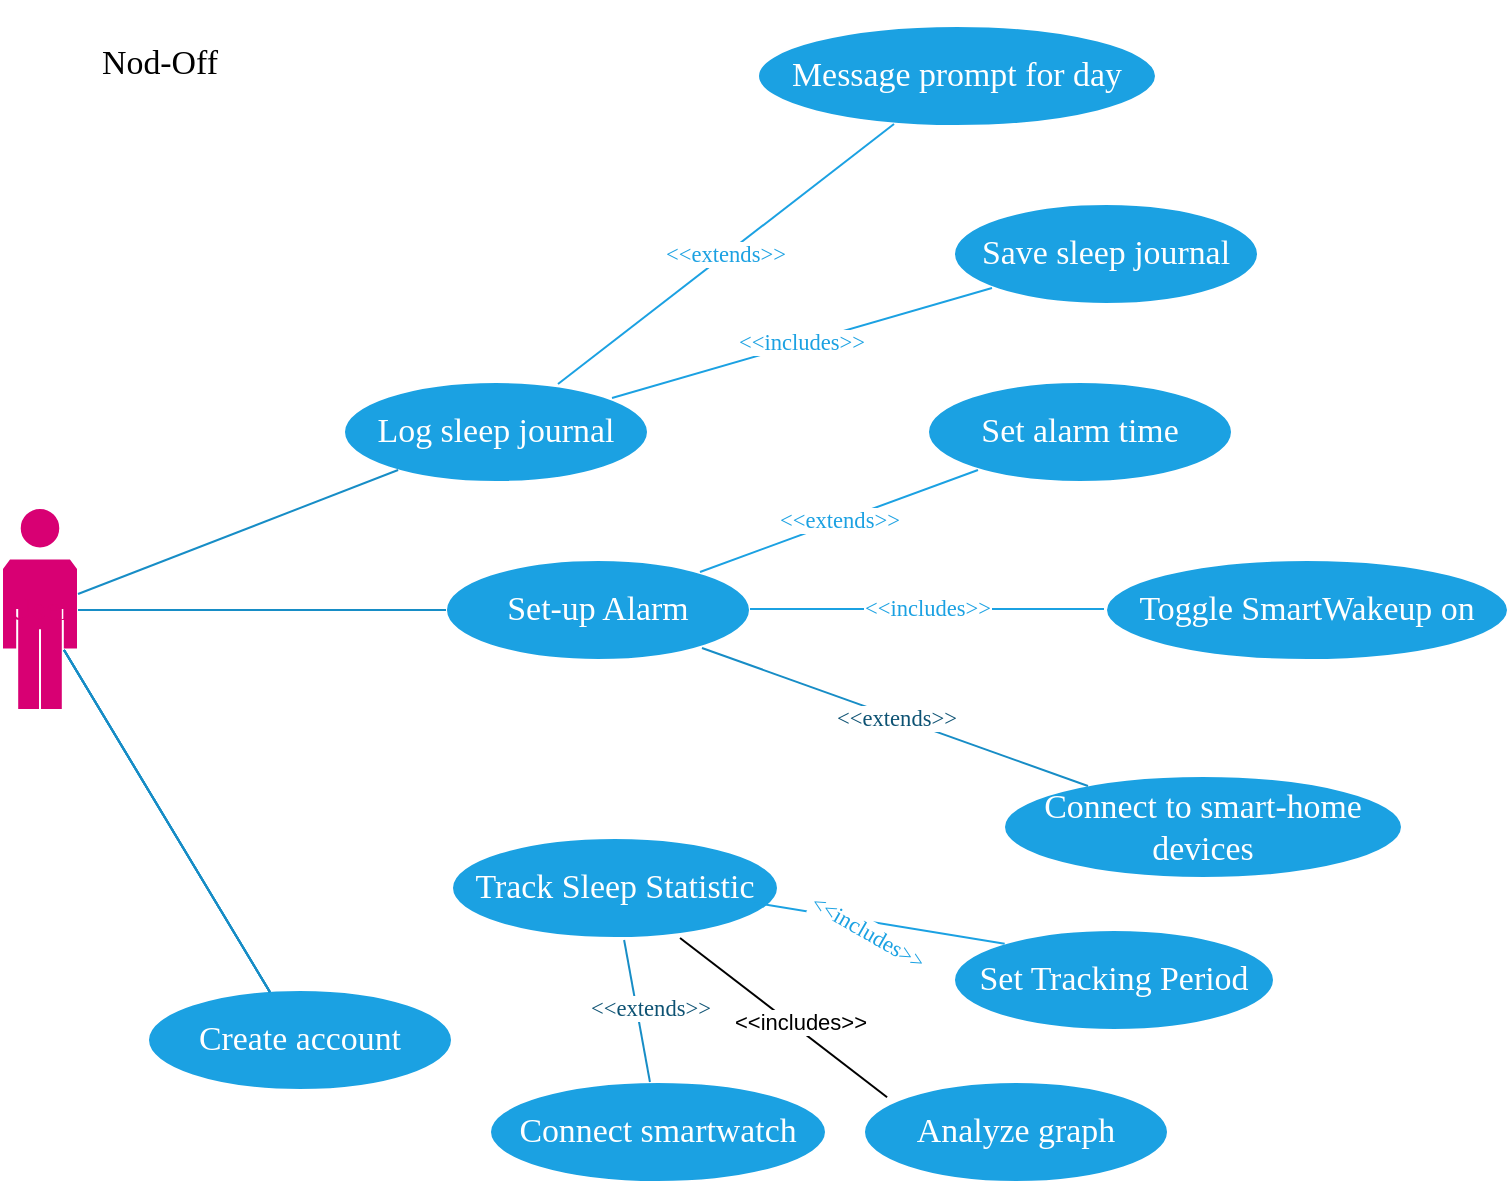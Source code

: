 <mxfile version="19.0.3" type="device"><diagram name="Page-1" id="Page-1"><mxGraphModel dx="1038" dy="649" grid="1" gridSize="10" guides="1" tooltips="1" connect="1" arrows="1" fold="1" page="1" pageScale="1" pageWidth="850" pageHeight="1100" math="0" shadow="0"><root><mxCell id="0"/><mxCell id="1" value="Connector" parent="0"/><mxCell id="2" value="&lt;div style=&quot;font-size: 1px&quot;&gt;&lt;font style=&quot;font-size:16.93px;font-family:Calibri;color:#d80073;direction:ltr;letter-spacing:0px;line-height:120%;opacity:1&quot;&gt;User&lt;br/&gt;&lt;/font&gt;&lt;/div&gt;" style="verticalAlign=middle;align=center;vsdxID=25;fillColor=#d80073;gradientColor=none;shape=stencil(tZTNDoIwDICfZkfMXAX1rPgeiw5YnIyUqfj2jlQiEiGIemvXr13/UgabMpOFYoKXDu1RXfXBZQy2TAidZwq18xKDmMEmsahStOf8QHoha7KWTvZSR6jIT/DaRfAbqXNO+o5Yo/N+NhyPLgfQqSQMkPNXVIT96Ho82jRnXAbj61pNRodGsPpgsuF0NvpR2OFF7CwtzGDRwdu0xL03YTMKTwPR2PSN1AewjGZR9C4crwJZ6TJA66TTNn9ZQyMxVYH/KkiMTB9+ZCqvShWt52+S6631L8l54XkpEm0MHZq2vXtZ/BNdJYjv);strokeColor=#ffffff;points=[];labelBackgroundColor=none;rounded=0;html=1;whiteSpace=wrap;" parent="1" vertex="1"><mxGeometry x="57" y="355" width="38" height="101" as="geometry"/></mxCell><mxCell id="3" value="&lt;div style=&quot;font-size: 1px&quot;&gt;&lt;font style=&quot;font-size:16.93px;font-family:Calibri;color:#ffffff;direction:ltr;letter-spacing:0px;line-height:120%;opacity:1&quot;&gt;Save sleep journal&lt;br/&gt;&lt;/font&gt;&lt;/div&gt;" style="verticalAlign=middle;align=center;vsdxID=26;fillColor=#1ba1e2;gradientColor=none;shape=stencil(vVHLDsIgEPwajiQI6RfU+h8bu22JCGRB2/69kG1iazx58DazM/vIjjBtmiCi0CplCjecbZ8nYc5Ca+snJJsLEqYTph0C4Ujh4XvmEaqzont41gkL96naodXKrGF6YSfQtUi0OXXDVlqPfJNP6usotUhYbJIUMmQb/GGrAxpRljVycDBuc1hKM2LclX8/7H9nFfB+82Cd45T2+mcspcSRmu4F);strokeColor=#ffffff;points=[];labelBackgroundColor=none;rounded=0;html=1;whiteSpace=wrap;" parent="1" vertex="1"><mxGeometry x="533" y="203" width="152" height="50" as="geometry"/></mxCell><mxCell id="4" value="&lt;div style=&quot;font-size: 1px&quot;&gt;&lt;font style=&quot;font-size:16.93px;font-family:Calibri;color:#ffffff;direction:ltr;letter-spacing:0px;line-height:120%;opacity:1&quot;&gt;Message prompt for day&lt;br/&gt;&lt;/font&gt;&lt;/div&gt;" style="verticalAlign=middle;align=center;vsdxID=27;fillColor=#1ba1e2;gradientColor=none;shape=stencil(vVHLDsIgEPwajiQI6RfU+h8bu22JCGRB2/69kG1iazx58DazM/vIjjBtmiCi0CplCjecbZ8nYc5Ca+snJJsLEqYTph0C4Ujh4XvmEaqzont41gkL96naodXKrGF6YSfQtUi0OXXDVlqPfJNP6usotUhYbJIUMmQb/GGrAxpRljVycDBuc1hKM2LclX8/7H9nFfB+82Cd45T2+mcspcSRmu4F);strokeColor=#ffffff;points=[];labelBackgroundColor=none;rounded=0;html=1;whiteSpace=wrap;" parent="1" vertex="1"><mxGeometry x="435" y="114" width="199" height="50" as="geometry"/></mxCell><mxCell id="5" value="&lt;div style=&quot;font-size: 1px&quot;&gt;&lt;font style=&quot;font-size:16.93px;font-family:Calibri;color:#ffffff;direction:ltr;letter-spacing:0px;line-height:120%;opacity:1&quot;&gt;Connect smartwatch&lt;br/&gt;&lt;/font&gt;&lt;/div&gt;" style="verticalAlign=middle;align=center;vsdxID=28;fillColor=#1ba1e2;gradientColor=none;shape=stencil(vVHLDsIgEPwajiQI6RfU+h8bu22JCGRB2/69kG1iazx58DazM/vIjjBtmiCi0CplCjecbZ8nYc5Ca+snJJsLEqYTph0C4Ujh4XvmEaqzont41gkL96naodXKrGF6YSfQtUi0OXXDVlqPfJNP6usotUhYbJIUMmQb/GGrAxpRljVycDBuc1hKM2LclX8/7H9nFfB+82Cd45T2+mcspcSRmu4F);strokeColor=#ffffff;points=[];labelBackgroundColor=none;rounded=0;html=1;whiteSpace=wrap;" parent="1" vertex="1"><mxGeometry x="301" y="642" width="168" height="50" as="geometry"/></mxCell><mxCell id="6" value="&lt;div style=&quot;font-size: 1px&quot;&gt;&lt;font style=&quot;font-size:16.93px;font-family:Calibri;color:#ffffff;direction:ltr;letter-spacing:0px;line-height:120%;opacity:1&quot;&gt;Connect to smart-home &lt;br/&gt;devices&lt;br/&gt;&lt;/font&gt;&lt;/div&gt;" style="verticalAlign=middle;align=center;vsdxID=44;fillColor=#1ba1e2;gradientColor=none;shape=stencil(vVHLDsIgEPwajiQI6RfU+h8bu22JCGRB2/69kG1iazx58DazM/vIjjBtmiCi0CplCjecbZ8nYc5Ca+snJJsLEqYTph0C4Ujh4XvmEaqzont41gkL96naodXKrGF6YSfQtUi0OXXDVlqPfJNP6usotUhYbJIUMmQb/GGrAxpRljVycDBuc1hKM2LclX8/7H9nFfB+82Cd45T2+mcspcSRmu4F);strokeColor=#ffffff;points=[];labelBackgroundColor=none;rounded=0;html=1;whiteSpace=wrap;" parent="1" vertex="1"><mxGeometry x="558" y="489" width="199" height="51" as="geometry"/></mxCell><mxCell id="7" value="&lt;div style=&quot;font-size: 1px&quot;&gt;&lt;font style=&quot;font-size:16.93px;font-family:Calibri;color:#ffffff;direction:ltr;letter-spacing:0px;line-height:120%;opacity:1&quot;&gt;Set-up Alarm&lt;br/&gt;&lt;/font&gt;&lt;/div&gt;" style="verticalAlign=middle;align=center;vsdxID=45;fillColor=#1ba1e2;gradientColor=none;shape=stencil(vVHLDsIgEPwajiQI6RfU+h8bu22JCGRB2/69kG1iazx58DazM/vIjjBtmiCi0CplCjecbZ8nYc5Ca+snJJsLEqYTph0C4Ujh4XvmEaqzont41gkL96naodXKrGF6YSfQtUi0OXXDVlqPfJNP6usotUhYbJIUMmQb/GGrAxpRljVycDBuc1hKM2LclX8/7H9nFfB+82Cd45T2+mcspcSRmu4F);strokeColor=#ffffff;points=[];labelBackgroundColor=none;rounded=0;html=1;whiteSpace=wrap;" parent="1" vertex="1"><mxGeometry x="279" y="381" width="152" height="50" as="geometry"/></mxCell><mxCell id="8" value="&lt;div style=&quot;font-size: 1px&quot;&gt;&lt;font style=&quot;font-size:16.93px;font-family:Calibri;color:#ffffff;direction:ltr;letter-spacing:0px;line-height:120%;opacity:1&quot;&gt;Log sleep journal&lt;br/&gt;&lt;/font&gt;&lt;/div&gt;" style="verticalAlign=middle;align=center;vsdxID=46;fillColor=#1ba1e2;gradientColor=none;shape=stencil(vVHLDsIgEPwajiQI6RfU+h8bu22JCGRB2/69kG1iazx58DazM/vIjjBtmiCi0CplCjecbZ8nYc5Ca+snJJsLEqYTph0C4Ujh4XvmEaqzont41gkL96naodXKrGF6YSfQtUi0OXXDVlqPfJNP6usotUhYbJIUMmQb/GGrAxpRljVycDBuc1hKM2LclX8/7H9nFfB+82Cd45T2+mcspcSRmu4F);strokeColor=#ffffff;points=[];labelBackgroundColor=none;rounded=0;html=1;whiteSpace=wrap;" parent="1" vertex="1"><mxGeometry x="228" y="292" width="152" height="50" as="geometry"/></mxCell><mxCell id="9" value="&lt;div style=&quot;font-size: 1px&quot;&gt;&lt;font style=&quot;font-size:16.93px;font-family:Calibri;color:#ffffff;direction:ltr;letter-spacing:0px;line-height:120%;opacity:1&quot;&gt;Create account&lt;br/&gt;&lt;/font&gt;&lt;/div&gt;" style="verticalAlign=middle;align=center;vsdxID=1002;fillColor=#1ba1e2;gradientColor=none;shape=stencil(vVHLDsIgEPwajiQI6RfU+h8bu22JCGRB2/69kG1iazx58DazM/vIjjBtmiCi0CplCjecbZ8nYc5Ca+snJJsLEqYTph0C4Ujh4XvmEaqzont41gkL96naodXKrGF6YSfQtUi0OXXDVlqPfJNP6usotUhYbJIUMmQb/GGrAxpRljVycDBuc1hKM2LclX8/7H9nFfB+82Cd45T2+mcspcSRmu4F);strokeColor=#ffffff;points=[];labelBackgroundColor=none;rounded=0;html=1;whiteSpace=wrap;" parent="1" vertex="1"><mxGeometry x="130" y="596" width="152" height="50" as="geometry"/></mxCell><mxCell id="10" value="&lt;div style=&quot;font-size: 1px&quot;&gt;&lt;font style=&quot;font-size:16.93px;font-family:Calibri;color:#ffffff;direction:ltr;letter-spacing:0px;line-height:120%;opacity:1&quot;&gt;Track Sleep Statistic&lt;br/&gt;&lt;/font&gt;&lt;/div&gt;" style="verticalAlign=middle;align=center;vsdxID=1006;fillColor=#1ba1e2;gradientColor=none;shape=stencil(vVHLDsIgEPwajiQI6RfU+h8bu22JCGRB2/69kG1iazx58DazM/vIjjBtmiCi0CplCjecbZ8nYc5Ca+snJJsLEqYTph0C4Ujh4XvmEaqzont41gkL96naodXKrGF6YSfQtUi0OXXDVlqPfJNP6usotUhYbJIUMmQb/GGrAxpRljVycDBuc1hKM2LclX8/7H9nFfB+82Cd45T2+mcspcSRmu4F);strokeColor=#ffffff;points=[];labelBackgroundColor=none;rounded=0;html=1;whiteSpace=wrap;" parent="1" vertex="1"><mxGeometry x="282" y="520" width="163" height="50" as="geometry"/></mxCell><mxCell id="11" value="&lt;div style=&quot;font-size: 1px&quot;&gt;&lt;font style=&quot;font-size:16.93px;font-family:Calibri;color:#ffffff;direction:ltr;letter-spacing:0px;line-height:120%;opacity:1&quot;&gt;Toggle SmartWakeup on&lt;br/&gt;&lt;/font&gt;&lt;/div&gt;" style="verticalAlign=middle;align=center;vsdxID=1007;fillColor=#1ba1e2;gradientColor=none;shape=stencil(vVHLDsIgEPwajiQI6RfU+h8bu22JCGRB2/69kG1iazx58DazM/vIjjBtmiCi0CplCjecbZ8nYc5Ca+snJJsLEqYTph0C4Ujh4XvmEaqzont41gkL96naodXKrGF6YSfQtUi0OXXDVlqPfJNP6usotUhYbJIUMmQb/GGrAxpRljVycDBuc1hKM2LclX8/7H9nFfB+82Cd45T2+mcspcSRmu4F);strokeColor=#ffffff;points=[];labelBackgroundColor=none;rounded=0;html=1;whiteSpace=wrap;" parent="1" vertex="1"><mxGeometry x="609" y="381" width="201" height="50" as="geometry"/></mxCell><mxCell id="12" value="&lt;div style=&quot;font-size: 1px&quot;&gt;&lt;font style=&quot;font-size:16.93px;font-family:Calibri;color:#ffffff;direction:ltr;letter-spacing:0px;line-height:120%;opacity:1&quot;&gt;Set alarm time&lt;br/&gt;&lt;/font&gt;&lt;/div&gt;" style="verticalAlign=middle;align=center;vsdxID=1008;fillColor=#1ba1e2;gradientColor=none;shape=stencil(vVHLDsIgEPwajiQI6RfU+h8bu22JCGRB2/69kG1iazx58DazM/vIjjBtmiCi0CplCjecbZ8nYc5Ca+snJJsLEqYTph0C4Ujh4XvmEaqzont41gkL96naodXKrGF6YSfQtUi0OXXDVlqPfJNP6usotUhYbJIUMmQb/GGrAxpRljVycDBuc1hKM2LclX8/7H9nFfB+82Cd45T2+mcspcSRmu4F);strokeColor=#ffffff;points=[];labelBackgroundColor=none;rounded=0;html=1;whiteSpace=wrap;" parent="1" vertex="1"><mxGeometry x="520" y="292" width="152" height="50" as="geometry"/></mxCell><mxCell id="17" style="vsdxID=1024;fillColor=none;gradientColor=none;shape=stencil(XY9ZDoAgDERP03+kR0C8h4kojQoGcbu9kIa4/M10XjdAtdp2MSDFGoMfzUFdtIA1SEnOmkAxKUANqHofzBD85jr2S5vJrGa/5wkn94ncIcXFrhLsG0Ynci+0hAX+oEk8K/i6d/Y/J5X4FdQ3);strokeColor=#1ba1e2;points=[[0.01,0.99,0],[0.98,0.02,0]];labelBackgroundColor=#ffffff;rounded=0;html=1;whiteSpace=wrap;" parent="1" vertex="1"><mxGeometry x="335" y="163" width="168" height="130" as="geometry"/></mxCell><mxCell id="18" value="&lt;div style=&quot;font-size: 1px&quot;&gt;&lt;font style=&quot;font-size:11.29px;font-family:Calibri;color:#1ba1e2;direction:ltr;letter-spacing:0px;line-height:120%;opacity:1&quot;&gt;&amp;lt;&amp;lt;extends&amp;gt;&amp;gt;&lt;br/&gt;&lt;/font&gt;&lt;/div&gt;" style="text;vsdxID=1024;fillColor=none;gradientColor=none;strokeColor=none;points=[[0.01,0.99,0],[0.98,0.02,0]];labelBackgroundColor=#ffffff;rounded=0;html=1;whiteSpace=wrap;verticalAlign=middle;align=center;;html=1;" parent="17" vertex="1"><mxGeometry x="42.49" y="52.4" width="83.92" height="24.84" as="geometry"/></mxCell><mxCell id="19" value="&lt;div style=&quot;font-size: 1px&quot;&gt;&lt;font style=&quot;font-size:16.93px;font-family:Calibri;color:#ffffff;direction:ltr;letter-spacing:0px;line-height:120%;opacity:1&quot;&gt;Analyze graph&lt;br/&gt;&lt;/font&gt;&lt;/div&gt;" style="verticalAlign=middle;align=center;vsdxID=1029;fillColor=#1ba1e2;gradientColor=none;shape=stencil(vVHLDsIgEPwajiQI6RfU+h8bu22JCGRB2/69kG1iazx58DazM/vIjjBtmiCi0CplCjecbZ8nYc5Ca+snJJsLEqYTph0C4Ujh4XvmEaqzont41gkL96naodXKrGF6YSfQtUi0OXXDVlqPfJNP6usotUhYbJIUMmQb/GGrAxpRljVycDBuc1hKM2LclX8/7H9nFfB+82Cd45T2+mcspcSRmu4F);strokeColor=#ffffff;points=[];labelBackgroundColor=none;rounded=0;html=1;whiteSpace=wrap;" parent="1" vertex="1"><mxGeometry x="488" y="642" width="152" height="50" as="geometry"/></mxCell><mxCell id="20" value="&lt;div style=&quot;font-size: 1px&quot;&gt;&lt;font style=&quot;font-size:16.93px;font-family:Calibri;color:#ffffff;direction:ltr;letter-spacing:0px;line-height:120%;opacity:1&quot;&gt;Set Tracking Period&lt;br/&gt;&lt;/font&gt;&lt;/div&gt;" style="verticalAlign=middle;align=center;vsdxID=1030;fillColor=#1ba1e2;gradientColor=none;shape=stencil(vVHLDsIgEPwajiQI6RfU+h8bu22JCGRB2/69kG1iazx58DazM/vIjjBtmiCi0CplCjecbZ8nYc5Ca+snJJsLEqYTph0C4Ujh4XvmEaqzont41gkL96naodXKrGF6YSfQtUi0OXXDVlqPfJNP6usotUhYbJIUMmQb/GGrAxpRljVycDBuc1hKM2LclX8/7H9nFfB+82Cd45T2+mcspcSRmu4F);strokeColor=#ffffff;points=[];labelBackgroundColor=none;rounded=0;html=1;whiteSpace=wrap;" parent="1" vertex="1"><mxGeometry x="533" y="566" width="160" height="50" as="geometry"/></mxCell><mxCell id="21" style="vsdxID=1031;fillColor=none;gradientColor=none;shape=stencil(XY9NEoMgDIVPk60DyQzq2tp7OCMVRgsOUtvevtAsRHcvL9/LD1C3mWHVgGKLwc/6bcdogG6AaJ3RwcakgHqg7uGDnoJ/uZHrdchkVk+/5wkfzomcQPHlSsq2Uupv3ZlerCtoKc48qrqqm5JP4ljFV5a961nJ4peo/wE=);strokeColor=#1ba1e2;points=[[0.01,1.22,0],[0.98,2.66,0]];labelBackgroundColor=#ffffff;rounded=0;html=1;whiteSpace=wrap;;flipV=1;rotation=30;" parent="1" vertex="1"><mxGeometry x="413" y="585.35" width="120" height="30.65" as="geometry"/></mxCell><mxCell id="22" value="&lt;div style=&quot;font-size: 1px&quot;&gt;&lt;font style=&quot;font-size:11.29px;font-family:Calibri;color:#1ba1e2;direction:ltr;letter-spacing:0px;line-height:120%;opacity:1&quot;&gt;&amp;lt;&amp;lt;includes&amp;gt;&amp;gt; &lt;br/&gt;&lt;/font&gt;&lt;/div&gt;" style="text;vsdxID=1031;fillColor=none;gradientColor=none;strokeColor=none;points=[[0.01,1.22,0],[0.98,2.66,0]];labelBackgroundColor=#ffffff;rounded=0;html=1;whiteSpace=wrap;verticalAlign=middle;align=center;;html=1;rotation=30;" parent="21" vertex="1"><mxGeometry x="28" y="-32.566" width="98.169" height="29.283" as="geometry"/></mxCell><mxCell id="25" style="vsdxID=1041;fillColor=none;gradientColor=none;shape=stencil(XY9ZDoAgDERP03+kR0C8h4kojQoGcbu9kIa4/M10XjdAtdp2MSDFGoMfzUFdtIA1SEnOmkAxKUANqHofzBD85jr2S5vJrGa/5wkn94ncIcXFrhLsG0Ynci+0hAX+oEk8K/i6d/Y/J5X4FdQ3);strokeColor=#1ba1e2;points=[[0.02,0.98,0],[0.98,0.02,0]];labelBackgroundColor=#ffffff;rounded=0;html=1;whiteSpace=wrap;" parent="1" vertex="1"><mxGeometry x="362" y="245" width="190" height="55" as="geometry"/></mxCell><mxCell id="26" value="&lt;div style=&quot;font-size: 1px&quot;&gt;&lt;font style=&quot;font-size:11.29px;font-family:Calibri;color:#1ba1e2;direction:ltr;letter-spacing:0px;line-height:120%;opacity:1&quot;&gt;&amp;lt;&amp;lt;includes&amp;gt;&amp;gt;&lt;br/&gt;&lt;/font&gt;&lt;/div&gt;" style="text;vsdxID=1041;fillColor=none;gradientColor=none;strokeColor=none;points=[[0.02,0.98,0],[0.98,0.02,0]];labelBackgroundColor=#ffffff;rounded=0;html=1;whiteSpace=wrap;verticalAlign=middle;align=center;;html=1;" parent="25" vertex="1"><mxGeometry x="52.02" y="14.86" width="86.08" height="24.84" as="geometry"/></mxCell><mxCell id="27" style="vsdxID=1046;fillColor=none;gradientColor=none;shape=stencil(fY9LDoAgDERP0z3SeALFe5iI0qhAEH+3F9KFxIW7mfa1nQI2m+m9Bim2GNysTxqiAWxBSrJGB4pJASrAZnRBT8HtdmDv+0xmtbojb7h4TuQJKW52NduOyYVsQVbij03iPcHpyt43TirxK6ge);strokeColor=#1ba1e2;points=[[0.02,0.5,0],[0.99,0.5,0]];labelBackgroundColor=#ffffff;rounded=0;html=1;whiteSpace=wrap;" parent="1" vertex="1"><mxGeometry x="431" y="393" width="177" height="25" as="geometry"/></mxCell><mxCell id="28" value="&lt;div style=&quot;font-size: 1px&quot;&gt;&lt;font style=&quot;font-size:11.29px;font-family:Calibri;color:#1ba1e2;direction:ltr;letter-spacing:0px;line-height:120%;opacity:1&quot;&gt;&amp;lt;&amp;lt;includes&amp;gt;&amp;gt;&lt;br/&gt;&lt;/font&gt;&lt;/div&gt;" style="text;vsdxID=1046;fillColor=none;gradientColor=none;strokeColor=none;points=[[0.02,0.5,0],[0.99,0.5,0]];labelBackgroundColor=#ffffff;rounded=0;html=1;whiteSpace=wrap;verticalAlign=middle;align=center;;html=1;" parent="27" vertex="1"><mxGeometry x="45.86" y="-0.12" width="86.08" height="24.84" as="geometry"/></mxCell><mxCell id="29" style="vsdxID=1051;fillColor=none;gradientColor=none;shape=stencil(XY9ZDoAgDERP03+kR0C8h4kojQoGcbu9kIa4/M10XjdAtdp2MSDFGoMfzUFdtIA1SEnOmkAxKUANqHofzBD85jr2S5vJrGa/5wkn94ncIcXFrhLsG0Ynci+0hAX+oEk8K/i6d/Y/J5X4FdQ3);strokeColor=#1ba1e2;points=[[0.02,0.98,0],[0.98,0.02,0]];labelBackgroundColor=#ffffff;rounded=0;html=1;whiteSpace=wrap;" parent="1" vertex="1"><mxGeometry x="406" y="336" width="139" height="51" as="geometry"/></mxCell><mxCell id="30" value="&lt;div style=&quot;font-size: 1px&quot;&gt;&lt;font style=&quot;font-size:11.29px;font-family:Calibri;color:#1ba1e2;direction:ltr;letter-spacing:0px;line-height:120%;opacity:1&quot;&gt;&amp;lt;&amp;lt;extends&amp;gt;&amp;gt;&lt;br/&gt;&lt;/font&gt;&lt;/div&gt;" style="text;vsdxID=1051;fillColor=none;gradientColor=none;strokeColor=none;points=[[0.02,0.98,0],[0.98,0.02,0]];labelBackgroundColor=#ffffff;rounded=0;html=1;whiteSpace=wrap;verticalAlign=middle;align=center;;html=1;" parent="29" vertex="1"><mxGeometry x="27.57" y="12.96" width="83.92" height="24.84" as="geometry"/></mxCell><mxCell id="31" value="&lt;div style=&quot;font-size: 1px&quot;&gt;&lt;font style=&quot;font-size:16.93px;font-family:Calibri;color:#000000;direction:ltr;letter-spacing:0px;line-height:120%;opacity:1&quot;&gt;Nod-Off&lt;br/&gt;&lt;/font&gt;&lt;/div&gt;" style="verticalAlign=middle;align=center;vsdxID=1056;fillColor=none;gradientColor=none;shape=stencil(nZBLDoAgDERP0z3SIyjew0SURgSD+Lu9kMZoXLhwN9O+tukAlrNpJg1SzDH4QW/URgNYgZTkjA4UkwJUgGXng+6DX1zLfmoymdXo17xh5zmRJ6Q42BWCfc2oJfdAr+Yv+AP9Cb7OJ3H/2JG1HNGz/84klThPVCc=);strokeColor=none;points=[];labelBackgroundColor=none;rounded=0;html=1;whiteSpace=wrap;" parent="1" vertex="1"><mxGeometry x="57" y="101" width="158" height="63" as="geometry"/></mxCell><mxCell id="32" value="&lt;div style=&quot;font-size: 1px&quot;&gt;&lt;font style=&quot;font-size:11.29px;font-family:Calibri;color:#0d5273;direction:ltr;letter-spacing:0px;line-height:120%;opacity:1&quot;&gt;&amp;lt;&amp;lt;extends&amp;gt;&amp;gt;&lt;br/&gt;&lt;/font&gt;&lt;/div&gt;" style="vsdxID=1018;edgeStyle=none;startArrow=none;endArrow=none;startSize=5;endSize=5;strokeColor=#178dc6;spacingTop=0;spacingBottom=0;spacingLeft=0;spacingRight=0;verticalAlign=middle;html=1;labelBackgroundColor=#ffffff;rounded=0;align=center;exitX=0.528;exitY=1.02;exitDx=0;exitDy=0;exitPerimeter=0;entryX=0.476;entryY=0;entryDx=0;entryDy=0;entryPerimeter=0;" parent="1" source="10" target="5" edge="1"><mxGeometry relative="1" as="geometry"><mxPoint x="6" y="-1" as="offset"/><Array as="points"/></mxGeometry></mxCell><mxCell id="33" value="&lt;div style=&quot;font-size: 1px&quot;&gt;&lt;/div&gt;" style="vsdxID=1011;edgeStyle=none;startArrow=none;endArrow=none;startSize=5;endSize=5;strokeColor=#178dc6;spacingTop=0;spacingBottom=0;spacingLeft=0;spacingRight=0;verticalAlign=middle;html=1;labelBackgroundColor=#ffffff;rounded=0;align=center;exitX=1;exitY=0.505;exitDx=0;exitDy=0;exitPerimeter=0;entryX=0;entryY=0.5;entryDx=0;entryDy=0;entryPerimeter=0;" parent="1" source="2" target="7" edge="1"><mxGeometry relative="1" as="geometry"><mxPoint as="offset"/><Array as="points"/></mxGeometry></mxCell><mxCell id="34" value="&lt;div style=&quot;font-size: 1px&quot;&gt;&lt;/div&gt;" style="vsdxID=1004;edgeStyle=none;startArrow=none;endArrow=none;startSize=5;endSize=5;strokeColor=#178dc6;spacingTop=0;spacingBottom=0;spacingLeft=0;spacingRight=0;verticalAlign=middle;html=1;labelBackgroundColor=#ffffff;rounded=0;align=center;exitX=0.401;exitY=0.02;exitDx=0;exitDy=0;exitPerimeter=0;entryX=0.816;entryY=0.703;entryDx=0;entryDy=0;entryPerimeter=0;" parent="1" source="9" target="2" edge="1"><mxGeometry relative="1" as="geometry"><mxPoint as="offset"/><Array as="points"/></mxGeometry></mxCell><mxCell id="35" value="&lt;div style=&quot;font-size: 1px&quot;&gt;&lt;/div&gt;" style="vsdxID=1003;edgeStyle=none;startArrow=none;endArrow=none;startSize=5;endSize=5;strokeColor=#178dc6;spacingTop=0;spacingBottom=0;spacingLeft=0;spacingRight=0;verticalAlign=middle;html=1;labelBackgroundColor=#ffffff;rounded=0;align=center;exitX=0.401;exitY=0.02;exitDx=0;exitDy=0;exitPerimeter=0;entryX=0.816;entryY=0.703;entryDx=0;entryDy=0;entryPerimeter=0;" parent="1" source="9" target="2" edge="1"><mxGeometry relative="1" as="geometry"><mxPoint as="offset"/><Array as="points"/></mxGeometry></mxCell><mxCell id="36" value="&lt;div style=&quot;font-size: 1px&quot;&gt;&lt;font style=&quot;font-size:11.29px;font-family:Calibri;color:#0d5273;direction:ltr;letter-spacing:0px;line-height:120%;opacity:1&quot;&gt;&amp;lt;&amp;lt;extends&amp;gt;&amp;gt;&lt;br/&gt;&lt;/font&gt;&lt;/div&gt;" style="vsdxID=57;edgeStyle=none;startArrow=none;endArrow=none;startSize=5;endSize=5;strokeColor=#178dc6;spacingTop=0;spacingBottom=0;spacingLeft=0;spacingRight=0;verticalAlign=middle;html=1;labelBackgroundColor=#ffffff;rounded=0;align=center;exitX=0.842;exitY=0.88;exitDx=0;exitDy=0;exitPerimeter=0;entryX=0.211;entryY=0.098;entryDx=0;entryDy=0;entryPerimeter=0;" parent="1" source="7" target="6" edge="1"><mxGeometry relative="1" as="geometry"><mxPoint as="offset"/><Array as="points"/></mxGeometry></mxCell><mxCell id="37" style="vsdxID=52;edgeStyle=none;startArrow=none;endArrow=none;startSize=5;endSize=5;strokeColor=#178dc6;spacingTop=0;spacingBottom=0;spacingLeft=0;spacingRight=0;verticalAlign=middle;html=1;labelBackgroundColor=#ffffff;rounded=0;exitX=1;exitY=0.426;exitDx=0;exitDy=0;exitPerimeter=0;entryX=0.178;entryY=0.88;entryDx=0;entryDy=0;entryPerimeter=0;" parent="1" source="2" target="8" edge="1"><mxGeometry relative="1" as="geometry"><mxPoint x="-1" as="offset"/><Array as="points"/></mxGeometry></mxCell><mxCell id="38" style="vsdxID=54;edgeStyle=none;startArrow=none;endArrow=none;startSize=5;endSize=5;strokeColor=#178dc6;spacingTop=0;spacingBottom=0;spacingLeft=0;spacingRight=0;verticalAlign=middle;html=1;labelBackgroundColor=#ffffff;rounded=0;exitX=0.816;exitY=0.703;exitDx=0;exitDy=0;exitPerimeter=0;entryX=0.401;entryY=0.02;entryDx=0;entryDy=0;entryPerimeter=0;" parent="1" source="2" target="9" edge="1"><mxGeometry relative="1" as="geometry"><mxPoint x="-1" y="-1" as="offset"/><Array as="points"/></mxGeometry></mxCell><mxCell id="39" style="vsdxID=55;edgeStyle=none;startArrow=none;endArrow=none;startSize=5;endSize=5;strokeColor=#178dc6;spacingTop=0;spacingBottom=0;spacingLeft=0;spacingRight=0;verticalAlign=middle;html=1;labelBackgroundColor=#ffffff;rounded=0;exitX=0.816;exitY=0.703;exitDx=0;exitDy=0;exitPerimeter=0;entryX=0.401;entryY=0.02;entryDx=0;entryDy=0;entryPerimeter=0;" parent="1" source="2" target="9" edge="1"><mxGeometry relative="1" as="geometry"><mxPoint x="-1" y="-1" as="offset"/><Array as="points"/></mxGeometry></mxCell><mxCell id="40" style="vsdxID=56;edgeStyle=none;startArrow=none;endArrow=none;startSize=5;endSize=5;strokeColor=#178dc6;spacingTop=0;spacingBottom=0;spacingLeft=0;spacingRight=0;verticalAlign=middle;html=1;labelBackgroundColor=#ffffff;rounded=0;exitX=0.816;exitY=0.703;exitDx=0;exitDy=0;exitPerimeter=0;entryX=0.401;entryY=0.02;entryDx=0;entryDy=0;entryPerimeter=0;" parent="1" source="2" target="9" edge="1"><mxGeometry relative="1" as="geometry"><mxPoint x="-1" y="-1" as="offset"/><Array as="points"/></mxGeometry></mxCell><mxCell id="SauAGcye3biJvUlWisfX-40" value="" style="endArrow=none;html=1;rounded=0;exitX=0.076;exitY=0.152;exitDx=0;exitDy=0;exitPerimeter=0;" edge="1" parent="1" source="19" target="10"><mxGeometry width="50" height="50" relative="1" as="geometry"><mxPoint x="410" y="610" as="sourcePoint"/><mxPoint x="460" y="560" as="targetPoint"/></mxGeometry></mxCell><mxCell id="SauAGcye3biJvUlWisfX-41" value="&amp;lt;&amp;lt;includes&amp;gt;&amp;gt;" style="edgeLabel;html=1;align=center;verticalAlign=middle;resizable=0;points=[];" vertex="1" connectable="0" parent="SauAGcye3biJvUlWisfX-40"><mxGeometry x="-0.116" y="-3" relative="1" as="geometry"><mxPoint as="offset"/></mxGeometry></mxCell></root></mxGraphModel></diagram></mxfile>